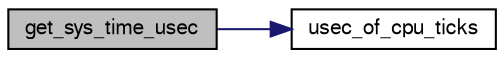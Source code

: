 digraph "get_sys_time_usec"
{
  edge [fontname="FreeSans",fontsize="10",labelfontname="FreeSans",labelfontsize="10"];
  node [fontname="FreeSans",fontsize="10",shape=record];
  rankdir="LR";
  Node1 [label="get_sys_time_usec",height=0.2,width=0.4,color="black", fillcolor="grey75", style="filled", fontcolor="black"];
  Node1 -> Node2 [color="midnightblue",fontsize="10",style="solid",fontname="FreeSans"];
  Node2 [label="usec_of_cpu_ticks",height=0.2,width=0.4,color="black", fillcolor="white", style="filled",URL="$sys__time_8h.html#accfe48ce3dfcbde6a29cff779366abb6"];
}
